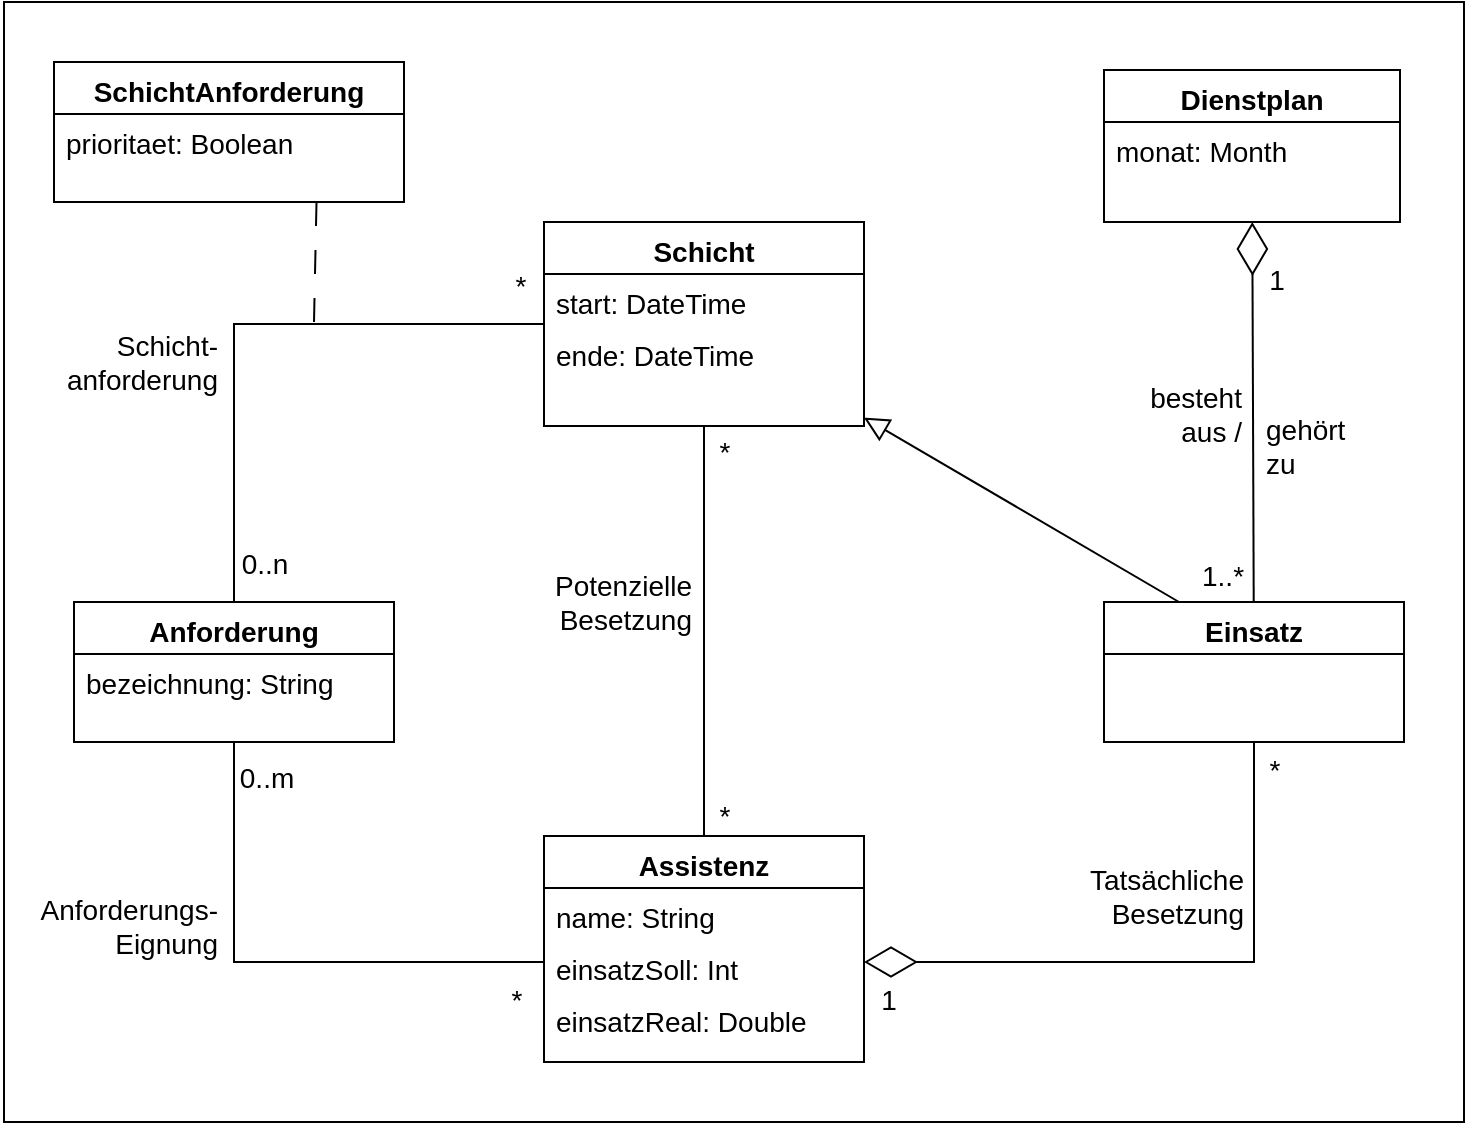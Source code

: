 <mxfile version="28.0.7" pages="2">
  <diagram id="C5RBs43oDa-KdzZeNtuy" name="V-1">
    <mxGraphModel dx="1426" dy="777" grid="1" gridSize="10" guides="1" tooltips="1" connect="1" arrows="1" fold="1" page="1" pageScale="1" pageWidth="1169" pageHeight="1654" math="0" shadow="0">
      <root>
        <mxCell id="WIyWlLk6GJQsqaUBKTNV-0" />
        <mxCell id="WIyWlLk6GJQsqaUBKTNV-1" parent="WIyWlLk6GJQsqaUBKTNV-0" />
        <mxCell id="mAciydWdURMR2vwW2jyn-0" value="" style="rounded=0;whiteSpace=wrap;html=1;labelBorderColor=#FFFFFF;" vertex="1" parent="WIyWlLk6GJQsqaUBKTNV-1">
          <mxGeometry x="110" y="230" width="730" height="560" as="geometry" />
        </mxCell>
        <mxCell id="zkfFHV4jXpPFQw0GAbJ--0" value="Schicht" style="swimlane;fontStyle=1;align=center;verticalAlign=top;childLayout=stackLayout;horizontal=1;startSize=26;horizontalStack=0;resizeParent=1;resizeLast=0;collapsible=1;marginBottom=0;rounded=0;shadow=0;strokeWidth=1;fontSize=14;" parent="WIyWlLk6GJQsqaUBKTNV-1" vertex="1">
          <mxGeometry x="380" y="340" width="160" height="102" as="geometry">
            <mxRectangle x="230" y="140" width="160" height="26" as="alternateBounds" />
          </mxGeometry>
        </mxCell>
        <mxCell id="zkfFHV4jXpPFQw0GAbJ--3" value="start: DateTime" style="text;align=left;verticalAlign=top;spacingLeft=4;spacingRight=4;overflow=hidden;rotatable=0;points=[[0,0.5],[1,0.5]];portConstraint=eastwest;rounded=0;shadow=0;html=0;fontSize=14;" parent="zkfFHV4jXpPFQw0GAbJ--0" vertex="1">
          <mxGeometry y="26" width="160" height="26" as="geometry" />
        </mxCell>
        <mxCell id="U9AjpQckEjOVkHZ40Ijc-21" value="ende: DateTime" style="text;align=left;verticalAlign=top;spacingLeft=4;spacingRight=4;overflow=hidden;rotatable=0;points=[[0,0.5],[1,0.5]];portConstraint=eastwest;rounded=0;shadow=0;html=0;fontSize=14;" parent="zkfFHV4jXpPFQw0GAbJ--0" vertex="1">
          <mxGeometry y="52" width="160" height="26" as="geometry" />
        </mxCell>
        <mxCell id="U9AjpQckEjOVkHZ40Ijc-1" value="Anforderung" style="swimlane;fontStyle=1;align=center;verticalAlign=top;childLayout=stackLayout;horizontal=1;startSize=26;horizontalStack=0;resizeParent=1;resizeLast=0;collapsible=1;marginBottom=0;rounded=0;shadow=0;strokeWidth=1;fontSize=14;" parent="WIyWlLk6GJQsqaUBKTNV-1" vertex="1">
          <mxGeometry x="145" y="530" width="160" height="70" as="geometry">
            <mxRectangle x="70" y="120" width="160" height="26" as="alternateBounds" />
          </mxGeometry>
        </mxCell>
        <mxCell id="U9AjpQckEjOVkHZ40Ijc-2" value="bezeichnung: String" style="text;align=left;verticalAlign=top;spacingLeft=4;spacingRight=4;overflow=hidden;rotatable=0;points=[[0,0.5],[1,0.5]];portConstraint=eastwest;rounded=0;shadow=0;html=0;fontSize=14;" parent="U9AjpQckEjOVkHZ40Ijc-1" vertex="1">
          <mxGeometry y="26" width="160" height="26" as="geometry" />
        </mxCell>
        <mxCell id="U9AjpQckEjOVkHZ40Ijc-5" value="Assistenz" style="swimlane;fontStyle=1;align=center;verticalAlign=top;childLayout=stackLayout;horizontal=1;startSize=26;horizontalStack=0;resizeParent=1;resizeLast=0;collapsible=1;marginBottom=0;rounded=0;shadow=0;strokeWidth=1;fontSize=14;" parent="WIyWlLk6GJQsqaUBKTNV-1" vertex="1">
          <mxGeometry x="380" y="647" width="160" height="113" as="geometry">
            <mxRectangle x="550" y="140" width="160" height="26" as="alternateBounds" />
          </mxGeometry>
        </mxCell>
        <mxCell id="U9AjpQckEjOVkHZ40Ijc-6" value="name: String" style="text;align=left;verticalAlign=top;spacingLeft=4;spacingRight=4;overflow=hidden;rotatable=0;points=[[0,0.5],[1,0.5]];portConstraint=eastwest;fontSize=14;" parent="U9AjpQckEjOVkHZ40Ijc-5" vertex="1">
          <mxGeometry y="26" width="160" height="26" as="geometry" />
        </mxCell>
        <mxCell id="U9AjpQckEjOVkHZ40Ijc-7" value="einsatzSoll: Int" style="text;align=left;verticalAlign=top;spacingLeft=4;spacingRight=4;overflow=hidden;rotatable=0;points=[[0,0.5],[1,0.5]];portConstraint=eastwest;rounded=0;shadow=0;html=0;fontSize=14;" parent="U9AjpQckEjOVkHZ40Ijc-5" vertex="1">
          <mxGeometry y="52" width="160" height="26" as="geometry" />
        </mxCell>
        <mxCell id="U9AjpQckEjOVkHZ40Ijc-8" value="einsatzReal: Double" style="text;align=left;verticalAlign=top;spacingLeft=4;spacingRight=4;overflow=hidden;rotatable=0;points=[[0,0.5],[1,0.5]];portConstraint=eastwest;rounded=0;shadow=0;html=0;fontSize=14;" parent="U9AjpQckEjOVkHZ40Ijc-5" vertex="1">
          <mxGeometry y="78" width="160" height="26" as="geometry" />
        </mxCell>
        <mxCell id="U9AjpQckEjOVkHZ40Ijc-11" value="Einsatz" style="swimlane;fontStyle=1;align=center;verticalAlign=top;childLayout=stackLayout;horizontal=1;startSize=26;horizontalStack=0;resizeParent=1;resizeLast=0;collapsible=1;marginBottom=0;rounded=0;shadow=0;strokeWidth=1;fontSize=14;" parent="WIyWlLk6GJQsqaUBKTNV-1" vertex="1">
          <mxGeometry x="660" y="530" width="150" height="70" as="geometry">
            <mxRectangle x="130" y="380" width="160" height="26" as="alternateBounds" />
          </mxGeometry>
        </mxCell>
        <mxCell id="U9AjpQckEjOVkHZ40Ijc-16" value="Dienstplan" style="swimlane;fontStyle=1;align=center;verticalAlign=top;childLayout=stackLayout;horizontal=1;startSize=26;horizontalStack=0;resizeParent=1;resizeLast=0;collapsible=1;marginBottom=0;rounded=0;shadow=0;strokeWidth=1;fontSize=14;" parent="WIyWlLk6GJQsqaUBKTNV-1" vertex="1">
          <mxGeometry x="660" y="264" width="148" height="76" as="geometry">
            <mxRectangle x="230" y="140" width="160" height="26" as="alternateBounds" />
          </mxGeometry>
        </mxCell>
        <mxCell id="HFmpffZfhg_I9u9NVzam-42" value="monat: Month" style="text;align=left;verticalAlign=top;spacingLeft=4;spacingRight=4;overflow=hidden;rotatable=0;points=[[0,0.5],[1,0.5]];portConstraint=eastwest;rounded=0;shadow=0;html=0;fontSize=14;" vertex="1" parent="U9AjpQckEjOVkHZ40Ijc-16">
          <mxGeometry y="26" width="148" height="26" as="geometry" />
        </mxCell>
        <mxCell id="U9AjpQckEjOVkHZ40Ijc-23" value="" style="endArrow=block;endSize=10;endFill=0;shadow=0;strokeWidth=1;rounded=0;elbow=vertical;fontSize=14;exitX=0.25;exitY=0;exitDx=0;exitDy=0;" parent="WIyWlLk6GJQsqaUBKTNV-1" source="U9AjpQckEjOVkHZ40Ijc-11" target="zkfFHV4jXpPFQw0GAbJ--0" edge="1">
          <mxGeometry width="160" relative="1" as="geometry">
            <mxPoint x="255" y="597" as="sourcePoint" />
            <mxPoint x="325" y="487" as="targetPoint" />
          </mxGeometry>
        </mxCell>
        <mxCell id="hU1mSwrOkTwODNumZak5-8" value="" style="endArrow=diamondThin;endFill=0;endSize=24;html=1;rounded=0;fontSize=14;" parent="WIyWlLk6GJQsqaUBKTNV-1" source="U9AjpQckEjOVkHZ40Ijc-11" target="U9AjpQckEjOVkHZ40Ijc-16" edge="1">
          <mxGeometry width="160" relative="1" as="geometry">
            <mxPoint x="575" y="837" as="sourcePoint" />
            <mxPoint x="735" y="837" as="targetPoint" />
          </mxGeometry>
        </mxCell>
        <mxCell id="hU1mSwrOkTwODNumZak5-10" value="" style="endArrow=none;startArrow=none;endFill=0;startFill=0;html=1;rounded=0;fontSize=14;" parent="WIyWlLk6GJQsqaUBKTNV-1" source="zkfFHV4jXpPFQw0GAbJ--0" target="U9AjpQckEjOVkHZ40Ijc-5" edge="1">
          <mxGeometry width="160" relative="1" as="geometry">
            <mxPoint x="425" y="427" as="sourcePoint" />
            <mxPoint x="585" y="427" as="targetPoint" />
          </mxGeometry>
        </mxCell>
        <mxCell id="hU1mSwrOkTwODNumZak5-11" value="" style="endArrow=none;startArrow=none;endFill=0;startFill=0;html=1;rounded=0;edgeStyle=orthogonalEdgeStyle;fontSize=14;" parent="WIyWlLk6GJQsqaUBKTNV-1" source="U9AjpQckEjOVkHZ40Ijc-1" target="U9AjpQckEjOVkHZ40Ijc-5" edge="1">
          <mxGeometry width="160" relative="1" as="geometry">
            <mxPoint x="145" y="680" as="sourcePoint" />
            <mxPoint x="305" y="680" as="targetPoint" />
            <Array as="points">
              <mxPoint x="225" y="710" />
            </Array>
          </mxGeometry>
        </mxCell>
        <mxCell id="hU1mSwrOkTwODNumZak5-12" value="" style="endArrow=none;startArrow=none;endFill=0;startFill=0;html=1;rounded=0;edgeStyle=orthogonalEdgeStyle;fontSize=14;" parent="WIyWlLk6GJQsqaUBKTNV-1" source="U9AjpQckEjOVkHZ40Ijc-1" target="zkfFHV4jXpPFQw0GAbJ--0" edge="1">
          <mxGeometry width="160" relative="1" as="geometry">
            <mxPoint x="195" y="747" as="sourcePoint" />
            <mxPoint x="390" y="747" as="targetPoint" />
            <Array as="points">
              <mxPoint x="225" y="391" />
            </Array>
          </mxGeometry>
        </mxCell>
        <mxCell id="hU1mSwrOkTwODNumZak5-13" value="SchichtAnforderung" style="swimlane;fontStyle=1;align=center;verticalAlign=top;childLayout=stackLayout;horizontal=1;startSize=26;horizontalStack=0;resizeParent=1;resizeLast=0;collapsible=1;marginBottom=0;rounded=0;shadow=0;strokeWidth=1;fontSize=14;" parent="WIyWlLk6GJQsqaUBKTNV-1" vertex="1">
          <mxGeometry x="135" y="260" width="175" height="70" as="geometry">
            <mxRectangle x="130" y="380" width="160" height="26" as="alternateBounds" />
          </mxGeometry>
        </mxCell>
        <mxCell id="hU1mSwrOkTwODNumZak5-14" value="prioritaet: Boolean" style="text;align=left;verticalAlign=top;spacingLeft=4;spacingRight=4;overflow=hidden;rotatable=0;points=[[0,0.5],[1,0.5]];portConstraint=eastwest;fontSize=14;" parent="hU1mSwrOkTwODNumZak5-13" vertex="1">
          <mxGeometry y="26" width="175" height="24" as="geometry" />
        </mxCell>
        <mxCell id="hU1mSwrOkTwODNumZak5-17" value="" style="endArrow=none;startArrow=none;endFill=0;startFill=0;html=1;rounded=0;dashed=1;dashPattern=12 12;exitX=0.75;exitY=1;exitDx=0;exitDy=0;fontSize=14;" parent="WIyWlLk6GJQsqaUBKTNV-1" source="hU1mSwrOkTwODNumZak5-13" edge="1">
          <mxGeometry width="160" relative="1" as="geometry">
            <mxPoint x="225" y="370" as="sourcePoint" />
            <mxPoint x="265" y="390" as="targetPoint" />
          </mxGeometry>
        </mxCell>
        <mxCell id="hU1mSwrOkTwODNumZak5-20" value="1" style="text;html=1;align=center;verticalAlign=middle;resizable=0;points=[];autosize=1;strokeColor=none;fillColor=none;fontSize=14;" parent="WIyWlLk6GJQsqaUBKTNV-1" vertex="1">
          <mxGeometry x="537" y="714" width="30" height="30" as="geometry" />
        </mxCell>
        <mxCell id="hU1mSwrOkTwODNumZak5-24" value="*" style="text;html=1;align=center;verticalAlign=middle;resizable=0;points=[];autosize=1;strokeColor=none;fillColor=none;fontSize=14;" parent="WIyWlLk6GJQsqaUBKTNV-1" vertex="1">
          <mxGeometry x="353" y="357" width="30" height="30" as="geometry" />
        </mxCell>
        <mxCell id="hU1mSwrOkTwODNumZak5-25" value="0..n" style="text;html=1;align=center;verticalAlign=middle;resizable=0;points=[];autosize=1;strokeColor=none;fillColor=none;fontSize=14;" parent="WIyWlLk6GJQsqaUBKTNV-1" vertex="1">
          <mxGeometry x="215" y="496" width="50" height="30" as="geometry" />
        </mxCell>
        <mxCell id="hU1mSwrOkTwODNumZak5-26" value="0..m" style="text;html=1;align=center;verticalAlign=middle;resizable=0;points=[];autosize=1;strokeColor=none;fillColor=none;fontSize=14;" parent="WIyWlLk6GJQsqaUBKTNV-1" vertex="1">
          <mxGeometry x="216" y="603" width="50" height="30" as="geometry" />
        </mxCell>
        <mxCell id="hU1mSwrOkTwODNumZak5-27" value="" style="endArrow=diamondThin;endFill=0;endSize=24;html=1;rounded=0;exitX=0.5;exitY=1;exitDx=0;exitDy=0;edgeStyle=orthogonalEdgeStyle;fontSize=14;" parent="WIyWlLk6GJQsqaUBKTNV-1" source="U9AjpQckEjOVkHZ40Ijc-11" edge="1">
          <mxGeometry width="160" relative="1" as="geometry">
            <mxPoint x="1025" y="730" as="sourcePoint" />
            <mxPoint x="540" y="710" as="targetPoint" />
            <Array as="points">
              <mxPoint x="728" y="710" />
              <mxPoint x="540" y="710" />
            </Array>
          </mxGeometry>
        </mxCell>
        <mxCell id="hU1mSwrOkTwODNumZak5-28" value="1..*" style="text;html=1;align=center;verticalAlign=middle;resizable=0;points=[];autosize=1;strokeColor=none;fillColor=none;fontSize=14;" parent="WIyWlLk6GJQsqaUBKTNV-1" vertex="1">
          <mxGeometry x="699" y="502" width="40" height="30" as="geometry" />
        </mxCell>
        <mxCell id="hU1mSwrOkTwODNumZak5-29" value="*" style="text;html=1;align=center;verticalAlign=middle;resizable=0;points=[];autosize=1;strokeColor=none;fillColor=none;fontSize=14;" parent="WIyWlLk6GJQsqaUBKTNV-1" vertex="1">
          <mxGeometry x="730" y="599" width="30" height="30" as="geometry" />
        </mxCell>
        <mxCell id="hU1mSwrOkTwODNumZak5-30" value="*" style="text;html=1;align=center;verticalAlign=middle;resizable=0;points=[];autosize=1;strokeColor=none;fillColor=none;fontSize=14;" parent="WIyWlLk6GJQsqaUBKTNV-1" vertex="1">
          <mxGeometry x="455" y="622" width="30" height="30" as="geometry" />
        </mxCell>
        <mxCell id="hU1mSwrOkTwODNumZak5-31" value="*" style="text;html=1;align=center;verticalAlign=middle;resizable=0;points=[];autosize=1;strokeColor=none;fillColor=none;fontSize=14;" parent="WIyWlLk6GJQsqaUBKTNV-1" vertex="1">
          <mxGeometry x="455" y="440" width="30" height="30" as="geometry" />
        </mxCell>
        <mxCell id="hU1mSwrOkTwODNumZak5-32" value="*" style="text;html=1;align=center;verticalAlign=middle;resizable=0;points=[];autosize=1;strokeColor=none;fillColor=none;fontSize=14;" parent="WIyWlLk6GJQsqaUBKTNV-1" vertex="1">
          <mxGeometry x="351" y="714" width="30" height="30" as="geometry" />
        </mxCell>
        <mxCell id="hU1mSwrOkTwODNumZak5-34" value="Schicht-&lt;div&gt;anforderung&lt;/div&gt;" style="text;html=1;align=right;verticalAlign=middle;resizable=0;points=[];autosize=1;strokeColor=none;fillColor=none;fontSize=14;" parent="WIyWlLk6GJQsqaUBKTNV-1" vertex="1">
          <mxGeometry x="118" y="385" width="100" height="50" as="geometry" />
        </mxCell>
        <mxCell id="hU1mSwrOkTwODNumZak5-35" value="Anforderungs-&lt;div&gt;Eignung&lt;/div&gt;" style="text;html=1;align=right;verticalAlign=middle;resizable=0;points=[];autosize=1;strokeColor=none;fillColor=none;fontSize=14;" parent="WIyWlLk6GJQsqaUBKTNV-1" vertex="1">
          <mxGeometry x="108" y="667" width="110" height="50" as="geometry" />
        </mxCell>
        <mxCell id="hU1mSwrOkTwODNumZak5-36" value="Potenzielle&lt;br&gt;Besetzung" style="text;html=1;align=right;verticalAlign=middle;resizable=0;points=[];autosize=1;strokeColor=none;fillColor=none;fontSize=14;" parent="WIyWlLk6GJQsqaUBKTNV-1" vertex="1">
          <mxGeometry x="365" y="505" width="90" height="50" as="geometry" />
        </mxCell>
        <mxCell id="hU1mSwrOkTwODNumZak5-37" value="Tatsächliche&lt;div&gt;Besetzung&lt;/div&gt;" style="text;html=1;align=right;verticalAlign=middle;resizable=0;points=[];autosize=1;strokeColor=none;fillColor=none;fontSize=14;" parent="WIyWlLk6GJQsqaUBKTNV-1" vertex="1">
          <mxGeometry x="631" y="652" width="100" height="50" as="geometry" />
        </mxCell>
        <mxCell id="hU1mSwrOkTwODNumZak5-38" value="besteht&lt;div&gt;aus /&lt;/div&gt;" style="text;html=1;align=right;verticalAlign=middle;resizable=0;points=[];autosize=1;strokeColor=none;fillColor=none;fontSize=14;" parent="WIyWlLk6GJQsqaUBKTNV-1" vertex="1">
          <mxGeometry x="660" y="411" width="70" height="50" as="geometry" />
        </mxCell>
        <mxCell id="hU1mSwrOkTwODNumZak5-39" value="gehört&lt;div&gt;zu&lt;/div&gt;" style="text;html=1;align=left;verticalAlign=middle;resizable=0;points=[];autosize=1;strokeColor=none;fillColor=none;fontSize=14;" parent="WIyWlLk6GJQsqaUBKTNV-1" vertex="1">
          <mxGeometry x="739" y="427" width="60" height="50" as="geometry" />
        </mxCell>
        <mxCell id="36fHfaqKPzzMlc8iwf2n-0" value="1" style="text;html=1;align=center;verticalAlign=middle;resizable=0;points=[];autosize=1;strokeColor=none;fillColor=none;fontSize=14;" vertex="1" parent="WIyWlLk6GJQsqaUBKTNV-1">
          <mxGeometry x="731" y="354" width="30" height="30" as="geometry" />
        </mxCell>
      </root>
    </mxGraphModel>
  </diagram>
  <diagram id="xmdxg5J2KilWnwrSODfP" name="V-2">
    <mxGraphModel dx="1188" dy="648" grid="1" gridSize="10" guides="1" tooltips="1" connect="1" arrows="1" fold="1" page="1" pageScale="1" pageWidth="1654" pageHeight="2336" math="0" shadow="0">
      <root>
        <mxCell id="0" />
        <mxCell id="1" parent="0" />
        <mxCell id="tUqsH9UU7emydjVrwr9J-1" value="" style="rounded=0;whiteSpace=wrap;html=1;" vertex="1" parent="1">
          <mxGeometry x="100" y="230" width="870" height="560" as="geometry" />
        </mxCell>
        <mxCell id="V0t5BYG0HNd3opap7RdX-1" value="Schicht" style="swimlane;fontStyle=1;align=center;verticalAlign=top;childLayout=stackLayout;horizontal=1;startSize=26;horizontalStack=0;resizeParent=1;resizeLast=0;collapsible=1;marginBottom=0;rounded=0;shadow=0;strokeWidth=1;fontSize=14;" vertex="1" parent="1">
          <mxGeometry x="505" y="340" width="160" height="102" as="geometry">
            <mxRectangle x="230" y="140" width="160" height="26" as="alternateBounds" />
          </mxGeometry>
        </mxCell>
        <mxCell id="V0t5BYG0HNd3opap7RdX-2" value="start: DateTime" style="text;align=left;verticalAlign=top;spacingLeft=4;spacingRight=4;overflow=hidden;rotatable=0;points=[[0,0.5],[1,0.5]];portConstraint=eastwest;rounded=0;shadow=0;html=0;fontSize=14;" vertex="1" parent="V0t5BYG0HNd3opap7RdX-1">
          <mxGeometry y="26" width="160" height="26" as="geometry" />
        </mxCell>
        <mxCell id="V0t5BYG0HNd3opap7RdX-3" value="ende: DateTime" style="text;align=left;verticalAlign=top;spacingLeft=4;spacingRight=4;overflow=hidden;rotatable=0;points=[[0,0.5],[1,0.5]];portConstraint=eastwest;rounded=0;shadow=0;html=0;fontSize=14;" vertex="1" parent="V0t5BYG0HNd3opap7RdX-1">
          <mxGeometry y="52" width="160" height="26" as="geometry" />
        </mxCell>
        <mxCell id="V0t5BYG0HNd3opap7RdX-4" value="Verfügbarkeit" style="swimlane;fontStyle=1;align=center;verticalAlign=top;childLayout=stackLayout;horizontal=1;startSize=26;horizontalStack=0;resizeParent=1;resizeLast=0;collapsible=1;marginBottom=0;rounded=0;shadow=0;strokeWidth=1;fontSize=14;" vertex="1" parent="1">
          <mxGeometry x="360" y="514" width="160" height="70" as="geometry">
            <mxRectangle x="130" y="380" width="160" height="26" as="alternateBounds" />
          </mxGeometry>
        </mxCell>
        <mxCell id="V0t5BYG0HNd3opap7RdX-5" value="prioritaet: Boolean" style="text;align=left;verticalAlign=top;spacingLeft=4;spacingRight=4;overflow=hidden;rotatable=0;points=[[0,0.5],[1,0.5]];portConstraint=eastwest;fontSize=14;" vertex="1" parent="V0t5BYG0HNd3opap7RdX-4">
          <mxGeometry y="26" width="160" height="24" as="geometry" />
        </mxCell>
        <mxCell id="V0t5BYG0HNd3opap7RdX-6" value="Anforderung" style="swimlane;fontStyle=1;align=center;verticalAlign=top;childLayout=stackLayout;horizontal=1;startSize=26;horizontalStack=0;resizeParent=1;resizeLast=0;collapsible=1;marginBottom=0;rounded=0;shadow=0;strokeWidth=1;fontSize=14;" vertex="1" parent="1">
          <mxGeometry x="145" y="531" width="160" height="69" as="geometry">
            <mxRectangle x="70" y="120" width="160" height="26" as="alternateBounds" />
          </mxGeometry>
        </mxCell>
        <mxCell id="V0t5BYG0HNd3opap7RdX-7" value="bezeichnung: String" style="text;align=left;verticalAlign=top;spacingLeft=4;spacingRight=4;overflow=hidden;rotatable=0;points=[[0,0.5],[1,0.5]];portConstraint=eastwest;rounded=0;shadow=0;html=0;fontSize=14;" vertex="1" parent="V0t5BYG0HNd3opap7RdX-6">
          <mxGeometry y="26" width="160" height="26" as="geometry" />
        </mxCell>
        <mxCell id="V0t5BYG0HNd3opap7RdX-9" value="Assistenz" style="swimlane;fontStyle=1;align=center;verticalAlign=top;childLayout=stackLayout;horizontal=1;startSize=26;horizontalStack=0;resizeParent=1;resizeLast=0;collapsible=1;marginBottom=0;rounded=0;shadow=0;strokeWidth=1;fontSize=14;" vertex="1" parent="1">
          <mxGeometry x="505" y="647" width="160" height="113" as="geometry">
            <mxRectangle x="550" y="140" width="160" height="26" as="alternateBounds" />
          </mxGeometry>
        </mxCell>
        <mxCell id="V0t5BYG0HNd3opap7RdX-10" value="name: String" style="text;align=left;verticalAlign=top;spacingLeft=4;spacingRight=4;overflow=hidden;rotatable=0;points=[[0,0.5],[1,0.5]];portConstraint=eastwest;fontSize=14;" vertex="1" parent="V0t5BYG0HNd3opap7RdX-9">
          <mxGeometry y="26" width="160" height="26" as="geometry" />
        </mxCell>
        <mxCell id="V0t5BYG0HNd3opap7RdX-11" value="einsatzSoll: Int" style="text;align=left;verticalAlign=top;spacingLeft=4;spacingRight=4;overflow=hidden;rotatable=0;points=[[0,0.5],[1,0.5]];portConstraint=eastwest;rounded=0;shadow=0;html=0;fontSize=14;" vertex="1" parent="V0t5BYG0HNd3opap7RdX-9">
          <mxGeometry y="52" width="160" height="26" as="geometry" />
        </mxCell>
        <mxCell id="56IWA-fjJ40JEuSVCXmf-1" value="\einsatzReal: Int" style="text;align=left;verticalAlign=top;spacingLeft=4;spacingRight=4;overflow=hidden;rotatable=0;points=[[0,0.5],[1,0.5]];portConstraint=eastwest;rounded=0;shadow=0;html=0;fontSize=14;" vertex="1" parent="V0t5BYG0HNd3opap7RdX-9">
          <mxGeometry y="78" width="160" height="26" as="geometry" />
        </mxCell>
        <mxCell id="V0t5BYG0HNd3opap7RdX-17" value="" style="endArrow=none;endSize=10;endFill=0;shadow=0;strokeWidth=1;rounded=0;elbow=vertical;fontSize=14;edgeStyle=orthogonalEdgeStyle;" edge="1" parent="1" target="9oK_1hrNSjpWQQujm22R-1">
          <mxGeometry width="160" relative="1" as="geometry">
            <mxPoint x="870" y="440" as="sourcePoint" />
            <mxPoint x="450" y="487" as="targetPoint" />
            <Array as="points">
              <mxPoint x="870" y="571" />
            </Array>
          </mxGeometry>
        </mxCell>
        <mxCell id="V0t5BYG0HNd3opap7RdX-19" value="" style="endArrow=none;startArrow=none;endFill=0;startFill=0;html=1;rounded=0;fontSize=14;" edge="1" parent="1" source="V0t5BYG0HNd3opap7RdX-1" target="V0t5BYG0HNd3opap7RdX-9">
          <mxGeometry width="160" relative="1" as="geometry">
            <mxPoint x="550" y="427" as="sourcePoint" />
            <mxPoint x="710" y="427" as="targetPoint" />
          </mxGeometry>
        </mxCell>
        <mxCell id="V0t5BYG0HNd3opap7RdX-20" value="" style="endArrow=none;startArrow=none;endFill=0;startFill=0;html=1;rounded=0;edgeStyle=orthogonalEdgeStyle;fontSize=14;" edge="1" parent="1" source="V0t5BYG0HNd3opap7RdX-6" target="V0t5BYG0HNd3opap7RdX-9">
          <mxGeometry width="160" relative="1" as="geometry">
            <mxPoint x="145" y="680" as="sourcePoint" />
            <mxPoint x="305" y="680" as="targetPoint" />
            <Array as="points">
              <mxPoint x="225" y="710" />
            </Array>
          </mxGeometry>
        </mxCell>
        <mxCell id="V0t5BYG0HNd3opap7RdX-21" value="" style="endArrow=none;startArrow=none;endFill=0;startFill=0;html=1;rounded=0;edgeStyle=orthogonalEdgeStyle;fontSize=14;" edge="1" parent="1" source="V0t5BYG0HNd3opap7RdX-6" target="V0t5BYG0HNd3opap7RdX-1">
          <mxGeometry width="160" relative="1" as="geometry">
            <mxPoint x="195" y="747" as="sourcePoint" />
            <mxPoint x="390" y="747" as="targetPoint" />
            <Array as="points">
              <mxPoint x="225" y="391" />
            </Array>
          </mxGeometry>
        </mxCell>
        <mxCell id="V0t5BYG0HNd3opap7RdX-22" value="SchichtAnforderung" style="swimlane;fontStyle=1;align=center;verticalAlign=top;childLayout=stackLayout;horizontal=1;startSize=26;horizontalStack=0;resizeParent=1;resizeLast=0;collapsible=1;marginBottom=0;rounded=0;shadow=0;strokeWidth=1;fontSize=14;" vertex="1" parent="1">
          <mxGeometry x="134" y="260" width="175" height="70" as="geometry">
            <mxRectangle x="130" y="380" width="160" height="26" as="alternateBounds" />
          </mxGeometry>
        </mxCell>
        <mxCell id="V0t5BYG0HNd3opap7RdX-23" value="prioritaet: Boolean" style="text;align=left;verticalAlign=top;spacingLeft=4;spacingRight=4;overflow=hidden;rotatable=0;points=[[0,0.5],[1,0.5]];portConstraint=eastwest;fontSize=14;" vertex="1" parent="V0t5BYG0HNd3opap7RdX-22">
          <mxGeometry y="26" width="175" height="24" as="geometry" />
        </mxCell>
        <mxCell id="V0t5BYG0HNd3opap7RdX-24" value="" style="endArrow=none;startArrow=none;endFill=0;startFill=0;html=1;rounded=0;dashed=1;dashPattern=12 12;fontSize=14;" edge="1" parent="1" target="V0t5BYG0HNd3opap7RdX-4">
          <mxGeometry width="160" relative="1" as="geometry">
            <mxPoint x="580" y="549" as="sourcePoint" />
            <mxPoint x="595" y="641" as="targetPoint" />
          </mxGeometry>
        </mxCell>
        <mxCell id="V0t5BYG0HNd3opap7RdX-25" value="" style="endArrow=none;startArrow=none;endFill=0;startFill=0;html=1;rounded=0;dashed=1;dashPattern=12 12;exitX=0.75;exitY=1;exitDx=0;exitDy=0;fontSize=14;" edge="1" parent="1" source="V0t5BYG0HNd3opap7RdX-22">
          <mxGeometry width="160" relative="1" as="geometry">
            <mxPoint x="225" y="370" as="sourcePoint" />
            <mxPoint x="265" y="390" as="targetPoint" />
          </mxGeometry>
        </mxCell>
        <mxCell id="V0t5BYG0HNd3opap7RdX-27" value="*" style="text;html=1;align=center;verticalAlign=middle;resizable=0;points=[];autosize=1;strokeColor=none;fillColor=none;fontSize=14;" vertex="1" parent="1">
          <mxGeometry x="480" y="366" width="30" height="30" as="geometry" />
        </mxCell>
        <mxCell id="V0t5BYG0HNd3opap7RdX-28" value="0..n" style="text;html=1;align=center;verticalAlign=middle;resizable=0;points=[];autosize=1;strokeColor=none;fillColor=none;fontSize=14;" vertex="1" parent="1">
          <mxGeometry x="215" y="505" width="50" height="30" as="geometry" />
        </mxCell>
        <mxCell id="V0t5BYG0HNd3opap7RdX-29" value="0..m" style="text;html=1;align=center;verticalAlign=middle;resizable=0;points=[];autosize=1;strokeColor=none;fillColor=none;fontSize=14;" vertex="1" parent="1">
          <mxGeometry x="216" y="603" width="50" height="30" as="geometry" />
        </mxCell>
        <mxCell id="V0t5BYG0HNd3opap7RdX-32" value="*" style="text;html=1;align=center;verticalAlign=middle;resizable=0;points=[];autosize=1;strokeColor=none;fillColor=none;fontSize=14;" vertex="1" parent="1">
          <mxGeometry x="865" y="439" width="30" height="30" as="geometry" />
        </mxCell>
        <mxCell id="V0t5BYG0HNd3opap7RdX-33" value="*" style="text;html=1;align=center;verticalAlign=middle;resizable=0;points=[];autosize=1;strokeColor=none;fillColor=none;fontSize=14;" vertex="1" parent="1">
          <mxGeometry x="580" y="622" width="30" height="30" as="geometry" />
        </mxCell>
        <mxCell id="V0t5BYG0HNd3opap7RdX-34" value="*" style="text;html=1;align=center;verticalAlign=middle;resizable=0;points=[];autosize=1;strokeColor=none;fillColor=none;fontSize=14;" vertex="1" parent="1">
          <mxGeometry x="580" y="440" width="30" height="30" as="geometry" />
        </mxCell>
        <mxCell id="V0t5BYG0HNd3opap7RdX-35" value="*" style="text;html=1;align=center;verticalAlign=middle;resizable=0;points=[];autosize=1;strokeColor=none;fillColor=none;fontSize=14;" vertex="1" parent="1">
          <mxGeometry x="479" y="686" width="30" height="30" as="geometry" />
        </mxCell>
        <mxCell id="V0t5BYG0HNd3opap7RdX-36" value="Schicht-&lt;div&gt;anforderung&lt;/div&gt;" style="text;html=1;align=right;verticalAlign=middle;resizable=0;points=[];autosize=1;strokeColor=none;fillColor=none;fontSize=14;" vertex="1" parent="1">
          <mxGeometry x="118" y="385" width="100" height="50" as="geometry" />
        </mxCell>
        <mxCell id="V0t5BYG0HNd3opap7RdX-37" value="Anforderungs-&lt;div&gt;Eignung&lt;/div&gt;" style="text;html=1;align=right;verticalAlign=middle;resizable=0;points=[];autosize=1;strokeColor=none;fillColor=none;fontSize=14;" vertex="1" parent="1">
          <mxGeometry x="108" y="667" width="110" height="50" as="geometry" />
        </mxCell>
        <mxCell id="V0t5BYG0HNd3opap7RdX-38" value="(Potenzielle)&lt;br&gt;Besetzung /" style="text;html=1;align=right;verticalAlign=middle;resizable=0;points=[];autosize=1;strokeColor=none;fillColor=none;fontSize=14;" vertex="1" parent="1">
          <mxGeometry x="481" y="462" width="100" height="50" as="geometry" />
        </mxCell>
        <mxCell id="V0t5BYG0HNd3opap7RdX-42" value="(Potenzieller)&lt;br&gt;Einsatz" style="text;html=1;align=left;verticalAlign=middle;resizable=0;points=[];autosize=1;strokeColor=none;fillColor=none;fontSize=14;" vertex="1" parent="1">
          <mxGeometry x="589" y="478" width="110" height="50" as="geometry" />
        </mxCell>
        <mxCell id="2Q0ZGlAMiz1vREOTxYpn-1" value="Dienstplan" style="swimlane;fontStyle=1;align=center;verticalAlign=top;childLayout=stackLayout;horizontal=1;startSize=26;horizontalStack=0;resizeParent=1;resizeLast=0;collapsible=1;marginBottom=0;rounded=0;shadow=0;strokeWidth=1;fontSize=14;" vertex="1" parent="1">
          <mxGeometry x="790" y="340" width="151" height="100" as="geometry">
            <mxRectangle x="230" y="140" width="160" height="26" as="alternateBounds" />
          </mxGeometry>
        </mxCell>
        <mxCell id="2Q0ZGlAMiz1vREOTxYpn-2" value="start: Date" style="text;align=left;verticalAlign=top;spacingLeft=4;spacingRight=4;overflow=hidden;rotatable=0;points=[[0,0.5],[1,0.5]];portConstraint=eastwest;rounded=0;shadow=0;html=0;fontSize=14;" vertex="1" parent="2Q0ZGlAMiz1vREOTxYpn-1">
          <mxGeometry y="26" width="151" height="26" as="geometry" />
        </mxCell>
        <mxCell id="2Q0ZGlAMiz1vREOTxYpn-3" value="end: Date" style="text;align=left;verticalAlign=top;spacingLeft=4;spacingRight=4;overflow=hidden;rotatable=0;points=[[0,0.5],[1,0.5]];portConstraint=eastwest;rounded=0;shadow=0;html=0;fontSize=14;" vertex="1" parent="2Q0ZGlAMiz1vREOTxYpn-1">
          <mxGeometry y="52" width="151" height="26" as="geometry" />
        </mxCell>
        <mxCell id="0FMBSoNtQ7P_oP33-S_n-1" value="1..*" style="text;html=1;align=center;verticalAlign=middle;resizable=0;points=[];autosize=1;strokeColor=none;fillColor=none;fontSize=14;" vertex="1" parent="1">
          <mxGeometry x="807" y="570" width="40" height="30" as="geometry" />
        </mxCell>
        <mxCell id="hUmn6HpDE_rG8h8VdVPt-1" value="besteht&lt;div&gt;aus /&lt;/div&gt;" style="text;html=1;align=right;verticalAlign=middle;resizable=0;points=[];autosize=1;strokeColor=none;fillColor=none;fontSize=14;" vertex="1" parent="1">
          <mxGeometry x="797" y="473" width="70" height="50" as="geometry" />
        </mxCell>
        <mxCell id="hUmn6HpDE_rG8h8VdVPt-2" value="gehört&lt;div&gt;zu&lt;/div&gt;" style="text;html=1;align=left;verticalAlign=middle;resizable=0;points=[];autosize=1;strokeColor=none;fillColor=none;fontSize=14;" vertex="1" parent="1">
          <mxGeometry x="874" y="491" width="60" height="50" as="geometry" />
        </mxCell>
        <mxCell id="9oK_1hrNSjpWQQujm22R-1" value="Einsatz" style="swimlane;fontStyle=1;align=center;verticalAlign=top;childLayout=stackLayout;horizontal=1;startSize=26;horizontalStack=0;resizeParent=1;resizeLast=0;collapsible=1;marginBottom=0;rounded=0;shadow=0;strokeWidth=1;fontSize=14;" vertex="1" parent="1">
          <mxGeometry x="650" y="536" width="160" height="70" as="geometry">
            <mxRectangle x="130" y="380" width="160" height="26" as="alternateBounds" />
          </mxGeometry>
        </mxCell>
        <mxCell id="9oK_1hrNSjpWQQujm22R-2" value="prioritaet: Boolean" style="text;align=left;verticalAlign=top;spacingLeft=4;spacingRight=4;overflow=hidden;rotatable=0;points=[[0,0.5],[1,0.5]];portConstraint=eastwest;fontSize=14;" vertex="1" parent="9oK_1hrNSjpWQQujm22R-1">
          <mxGeometry y="26" width="160" height="24" as="geometry" />
        </mxCell>
        <mxCell id="9oK_1hrNSjpWQQujm22R-3" value="" style="endArrow=none;startArrow=none;endFill=0;startFill=0;html=1;rounded=0;dashed=1;dashPattern=12 12;fontSize=14;" edge="1" parent="1" source="9oK_1hrNSjpWQQujm22R-1">
          <mxGeometry width="160" relative="1" as="geometry">
            <mxPoint x="650" y="570.5" as="sourcePoint" />
            <mxPoint x="590" y="570.5" as="targetPoint" />
          </mxGeometry>
        </mxCell>
      </root>
    </mxGraphModel>
  </diagram>
</mxfile>
